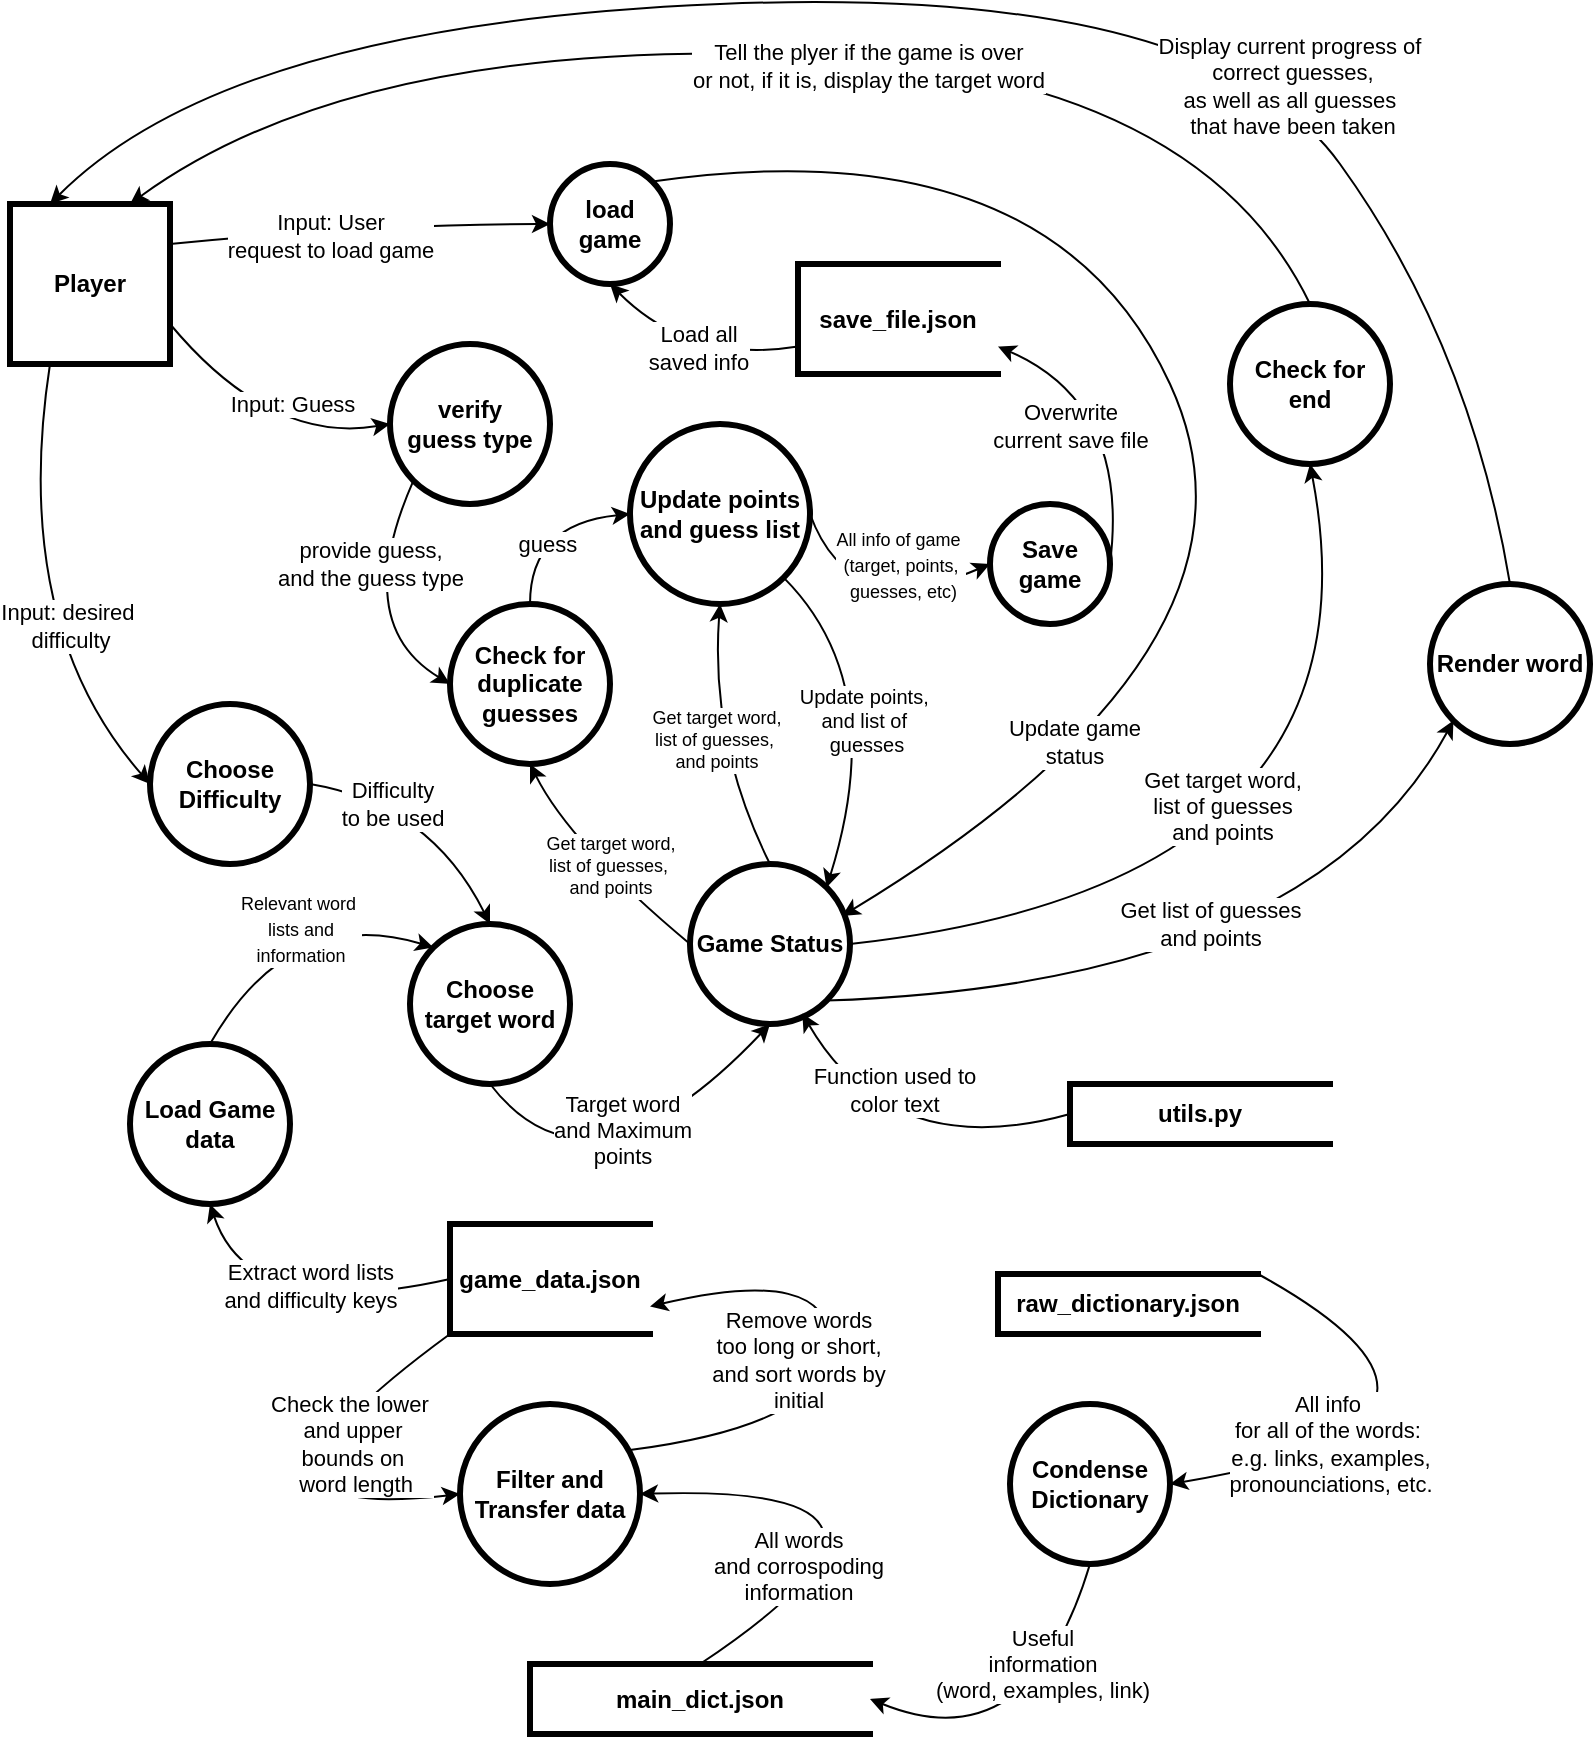 <mxfile version="26.1.3">
  <diagram name="Page-1" id="ywthNiMjYePhlFCz2Uhy">
    <mxGraphModel dx="1036" dy="682" grid="1" gridSize="10" guides="1" tooltips="1" connect="1" arrows="1" fold="1" page="1" pageScale="1" pageWidth="827" pageHeight="1169" math="0" shadow="0">
      <root>
        <mxCell id="0" />
        <mxCell id="1" parent="0" />
        <mxCell id="BWCX3i24N0bs6A5otOJ9-1" value="Player" style="whiteSpace=wrap;html=1;aspect=fixed;fontStyle=1;fillColor=light-dark(#FFFFFF,#FF6666);strokeWidth=3;" parent="1" vertex="1">
          <mxGeometry x="20" y="230" width="80" height="80" as="geometry" />
        </mxCell>
        <mxCell id="BWCX3i24N0bs6A5otOJ9-2" value="Choose&lt;div&gt;Difficulty&lt;/div&gt;" style="ellipse;whiteSpace=wrap;html=1;aspect=fixed;fontStyle=1;strokeColor=light-dark(#000000,#FFFFFF);fillColor=light-dark(#FFFFFF,#B266FF);strokeWidth=3;" parent="1" vertex="1">
          <mxGeometry x="90" y="480" width="80" height="80" as="geometry" />
        </mxCell>
        <mxCell id="BWCX3i24N0bs6A5otOJ9-4" value="Load Game data" style="ellipse;whiteSpace=wrap;html=1;aspect=fixed;fontStyle=1;strokeColor=light-dark(#000000,#FFFFFF);fillColor=light-dark(#FFFFFF,#B266FF);strokeWidth=3;" parent="1" vertex="1">
          <mxGeometry x="80" y="650" width="80" height="80" as="geometry" />
        </mxCell>
        <mxCell id="BWCX3i24N0bs6A5otOJ9-5" value="Check for end" style="ellipse;whiteSpace=wrap;html=1;aspect=fixed;fontStyle=1;fillColor=light-dark(#FFFFFF,#FF66B3);strokeWidth=3;" parent="1" vertex="1">
          <mxGeometry x="630" y="280" width="80" height="80" as="geometry" />
        </mxCell>
        <mxCell id="BWCX3i24N0bs6A5otOJ9-7" value="Render word" style="ellipse;whiteSpace=wrap;html=1;aspect=fixed;fontStyle=1;fillColor=light-dark(#FFFFFF,#FF66B3);strokeWidth=3;" parent="1" vertex="1">
          <mxGeometry x="730" y="420" width="80" height="80" as="geometry" />
        </mxCell>
        <mxCell id="BWCX3i24N0bs6A5otOJ9-8" value="Game Status" style="ellipse;whiteSpace=wrap;html=1;aspect=fixed;fontStyle=1;fillColor=light-dark(#FFFFFF,#FF66B3);strokeWidth=3;" parent="1" vertex="1">
          <mxGeometry x="360" y="560" width="80" height="80" as="geometry" />
        </mxCell>
        <mxCell id="BWCX3i24N0bs6A5otOJ9-13" value="game_data.json" style="html=1;dashed=0;whiteSpace=wrap;shape=partialRectangle;right=0;fontStyle=1;strokeColor=light-dark(#000000,#FFFFFF);fillColor=light-dark(#FFFFFF,#B266FF);strokeWidth=3;" parent="1" vertex="1">
          <mxGeometry x="240" y="740" width="100" height="55" as="geometry" />
        </mxCell>
        <mxCell id="BWCX3i24N0bs6A5otOJ9-17" value="" style="curved=1;endArrow=classic;html=1;rounded=0;exitX=0;exitY=0.5;exitDx=0;exitDy=0;entryX=0.5;entryY=1;entryDx=0;entryDy=0;" parent="1" source="BWCX3i24N0bs6A5otOJ9-13" target="BWCX3i24N0bs6A5otOJ9-4" edge="1">
          <mxGeometry width="50" height="50" relative="1" as="geometry">
            <mxPoint x="130" y="825" as="sourcePoint" />
            <mxPoint x="250" y="840" as="targetPoint" />
            <Array as="points">
              <mxPoint x="140" y="790" />
            </Array>
          </mxGeometry>
        </mxCell>
        <mxCell id="BWCX3i24N0bs6A5otOJ9-19" value="Extract word lists&lt;div&gt;and difficulty keys&lt;/div&gt;" style="edgeLabel;html=1;align=center;verticalAlign=middle;resizable=0;points=[];" parent="BWCX3i24N0bs6A5otOJ9-17" vertex="1" connectable="0">
          <mxGeometry x="0.2" y="-4" relative="1" as="geometry">
            <mxPoint x="28" y="-15" as="offset" />
          </mxGeometry>
        </mxCell>
        <mxCell id="BWCX3i24N0bs6A5otOJ9-20" value="" style="curved=1;endArrow=classic;html=1;rounded=0;exitX=0.25;exitY=1;exitDx=0;exitDy=0;entryX=0;entryY=0.5;entryDx=0;entryDy=0;" parent="1" source="BWCX3i24N0bs6A5otOJ9-1" target="BWCX3i24N0bs6A5otOJ9-2" edge="1">
          <mxGeometry width="50" height="50" relative="1" as="geometry">
            <mxPoint x="170" y="380" as="sourcePoint" />
            <mxPoint x="290" y="370" as="targetPoint" />
            <Array as="points">
              <mxPoint x="20" y="440" />
            </Array>
          </mxGeometry>
        </mxCell>
        <mxCell id="BWCX3i24N0bs6A5otOJ9-23" value="&lt;font&gt;Input: desired&amp;nbsp;&lt;/font&gt;&lt;div&gt;&lt;font&gt;difficulty&lt;/font&gt;&lt;/div&gt;" style="edgeLabel;html=1;align=center;verticalAlign=middle;resizable=0;points=[];rotation=0;" parent="BWCX3i24N0bs6A5otOJ9-20" vertex="1" connectable="0">
          <mxGeometry x="-0.274" y="-3" relative="1" as="geometry">
            <mxPoint x="26" y="46" as="offset" />
          </mxGeometry>
        </mxCell>
        <mxCell id="BWCX3i24N0bs6A5otOJ9-24" value="" style="curved=1;endArrow=classic;html=1;rounded=0;exitX=0.5;exitY=1;exitDx=0;exitDy=0;entryX=0.5;entryY=1;entryDx=0;entryDy=0;" parent="1" source="9hSV8TDn2q9NOghADnLz-5" target="BWCX3i24N0bs6A5otOJ9-8" edge="1">
          <mxGeometry width="50" height="50" relative="1" as="geometry">
            <mxPoint x="280" y="675" as="sourcePoint" />
            <mxPoint x="386" y="713" as="targetPoint" />
            <Array as="points">
              <mxPoint x="310" y="735" />
            </Array>
          </mxGeometry>
        </mxCell>
        <mxCell id="BWCX3i24N0bs6A5otOJ9-25" value="Target word&lt;div&gt;and Maximum&lt;/div&gt;&lt;div&gt;points&lt;/div&gt;" style="edgeLabel;html=1;align=center;verticalAlign=middle;resizable=0;points=[];" parent="BWCX3i24N0bs6A5otOJ9-24" vertex="1" connectable="0">
          <mxGeometry x="0.108" y="8" relative="1" as="geometry">
            <mxPoint x="-3" y="-11" as="offset" />
          </mxGeometry>
        </mxCell>
        <mxCell id="BWCX3i24N0bs6A5otOJ9-26" value="" style="curved=1;endArrow=classic;html=1;rounded=0;exitX=1;exitY=0.75;exitDx=0;exitDy=0;entryX=0;entryY=0.5;entryDx=0;entryDy=0;" parent="1" source="BWCX3i24N0bs6A5otOJ9-1" target="9hSV8TDn2q9NOghADnLz-1" edge="1">
          <mxGeometry width="50" height="50" relative="1" as="geometry">
            <mxPoint x="160" y="350" as="sourcePoint" />
            <mxPoint x="280" y="270" as="targetPoint" />
            <Array as="points">
              <mxPoint x="150" y="350" />
            </Array>
          </mxGeometry>
        </mxCell>
        <mxCell id="BWCX3i24N0bs6A5otOJ9-27" value="Input: Guess" style="edgeLabel;html=1;align=center;verticalAlign=middle;resizable=0;points=[];" parent="BWCX3i24N0bs6A5otOJ9-26" vertex="1" connectable="0">
          <mxGeometry x="0.198" y="-23" relative="1" as="geometry">
            <mxPoint x="2" y="-42" as="offset" />
          </mxGeometry>
        </mxCell>
        <mxCell id="BWCX3i24N0bs6A5otOJ9-30" value="" style="curved=1;endArrow=classic;html=1;rounded=0;entryX=0.5;entryY=1;entryDx=0;entryDy=0;exitX=0;exitY=0.5;exitDx=0;exitDy=0;" parent="1" source="BWCX3i24N0bs6A5otOJ9-8" target="9hSV8TDn2q9NOghADnLz-2" edge="1">
          <mxGeometry width="50" height="50" relative="1" as="geometry">
            <mxPoint x="450" y="560" as="sourcePoint" />
            <mxPoint x="354" y="520" as="targetPoint" />
            <Array as="points">
              <mxPoint x="300" y="550" />
            </Array>
          </mxGeometry>
        </mxCell>
        <mxCell id="BWCX3i24N0bs6A5otOJ9-32" value="Get target word,&lt;br&gt;list of guesses,&amp;nbsp;&lt;div&gt;and points&lt;/div&gt;" style="edgeLabel;html=1;align=center;verticalAlign=middle;resizable=0;points=[];fontSize=9;" parent="BWCX3i24N0bs6A5otOJ9-30" vertex="1" connectable="0">
          <mxGeometry x="-0.089" y="8" relative="1" as="geometry">
            <mxPoint x="8" y="-10" as="offset" />
          </mxGeometry>
        </mxCell>
        <mxCell id="BWCX3i24N0bs6A5otOJ9-33" value="" style="curved=1;endArrow=classic;html=1;rounded=0;exitX=1;exitY=0.5;exitDx=0;exitDy=0;entryX=0.5;entryY=1;entryDx=0;entryDy=0;" parent="1" source="BWCX3i24N0bs6A5otOJ9-8" target="BWCX3i24N0bs6A5otOJ9-5" edge="1">
          <mxGeometry width="50" height="50" relative="1" as="geometry">
            <mxPoint x="470" y="625" as="sourcePoint" />
            <mxPoint x="590" y="615" as="targetPoint" />
            <Array as="points">
              <mxPoint x="710" y="570" />
            </Array>
          </mxGeometry>
        </mxCell>
        <mxCell id="BWCX3i24N0bs6A5otOJ9-34" value="Get target word,&lt;div&gt;list of guesses&lt;/div&gt;&lt;div&gt;and points&lt;/div&gt;" style="edgeLabel;html=1;align=center;verticalAlign=middle;resizable=0;points=[];" parent="BWCX3i24N0bs6A5otOJ9-33" vertex="1" connectable="0">
          <mxGeometry x="0.083" y="-11" relative="1" as="geometry">
            <mxPoint x="-77" y="-51" as="offset" />
          </mxGeometry>
        </mxCell>
        <mxCell id="BWCX3i24N0bs6A5otOJ9-35" value="" style="curved=1;endArrow=classic;html=1;rounded=0;exitX=0.5;exitY=0;exitDx=0;exitDy=0;entryX=0.75;entryY=0;entryDx=0;entryDy=0;" parent="1" source="BWCX3i24N0bs6A5otOJ9-5" target="BWCX3i24N0bs6A5otOJ9-1" edge="1">
          <mxGeometry width="50" height="50" relative="1" as="geometry">
            <mxPoint x="650" y="410" as="sourcePoint" />
            <mxPoint x="210" y="230" as="targetPoint" />
            <Array as="points">
              <mxPoint x="612" y="160" />
              <mxPoint x="190" y="150" />
            </Array>
          </mxGeometry>
        </mxCell>
        <mxCell id="BWCX3i24N0bs6A5otOJ9-36" value="Tell the plyer if the game is over&lt;div&gt;or not, if it is, display the target word&lt;/div&gt;" style="edgeLabel;html=1;align=center;verticalAlign=middle;resizable=0;points=[];" parent="BWCX3i24N0bs6A5otOJ9-35" vertex="1" connectable="0">
          <mxGeometry x="0.074" relative="1" as="geometry">
            <mxPoint x="75" y="6" as="offset" />
          </mxGeometry>
        </mxCell>
        <mxCell id="BWCX3i24N0bs6A5otOJ9-37" value="" style="curved=1;endArrow=classic;html=1;rounded=0;entryX=0;entryY=1;entryDx=0;entryDy=0;exitX=1;exitY=1;exitDx=0;exitDy=0;" parent="1" source="BWCX3i24N0bs6A5otOJ9-8" target="BWCX3i24N0bs6A5otOJ9-7" edge="1">
          <mxGeometry width="50" height="50" relative="1" as="geometry">
            <mxPoint x="420" y="675" as="sourcePoint" />
            <mxPoint x="540" y="665" as="targetPoint" />
            <Array as="points">
              <mxPoint x="670" y="620" />
            </Array>
          </mxGeometry>
        </mxCell>
        <mxCell id="BWCX3i24N0bs6A5otOJ9-38" value="Get list of guesses&lt;div&gt;and points&lt;/div&gt;" style="edgeLabel;html=1;align=center;verticalAlign=middle;resizable=0;points=[];" parent="BWCX3i24N0bs6A5otOJ9-37" vertex="1" connectable="0">
          <mxGeometry x="-0.307" y="20" relative="1" as="geometry">
            <mxPoint x="56" y="-14" as="offset" />
          </mxGeometry>
        </mxCell>
        <mxCell id="BWCX3i24N0bs6A5otOJ9-39" value="" style="curved=1;endArrow=classic;html=1;rounded=0;entryX=0.25;entryY=0;entryDx=0;entryDy=0;exitX=0.5;exitY=0;exitDx=0;exitDy=0;" parent="1" source="BWCX3i24N0bs6A5otOJ9-7" target="BWCX3i24N0bs6A5otOJ9-1" edge="1">
          <mxGeometry width="50" height="50" relative="1" as="geometry">
            <mxPoint x="400" y="595" as="sourcePoint" />
            <mxPoint x="90" y="325" as="targetPoint" />
            <Array as="points">
              <mxPoint x="750" y="300" />
              <mxPoint x="620" y="120" />
              <mxPoint x="130" y="140" />
            </Array>
          </mxGeometry>
        </mxCell>
        <mxCell id="BWCX3i24N0bs6A5otOJ9-40" value="Display current progress of&amp;nbsp;&lt;div&gt;correct guesses,&lt;div&gt;as well as all guesses&amp;nbsp;&lt;/div&gt;&lt;div&gt;that have been taken&lt;/div&gt;&lt;/div&gt;" style="edgeLabel;html=1;align=center;verticalAlign=middle;resizable=0;points=[];" parent="BWCX3i24N0bs6A5otOJ9-39" vertex="1" connectable="0">
          <mxGeometry x="-0.22" y="-2" relative="1" as="geometry">
            <mxPoint x="72" y="51" as="offset" />
          </mxGeometry>
        </mxCell>
        <mxCell id="9hSV8TDn2q9NOghADnLz-1" value="&lt;div&gt;verify&lt;/div&gt;guess type" style="ellipse;whiteSpace=wrap;html=1;aspect=fixed;fontStyle=1;fillColor=light-dark(#FFFFFF,#66B2FF);strokeWidth=3;" parent="1" vertex="1">
          <mxGeometry x="210" y="300" width="80" height="80" as="geometry" />
        </mxCell>
        <mxCell id="9hSV8TDn2q9NOghADnLz-2" value="Check for&lt;div&gt;duplicate guesses&lt;/div&gt;" style="ellipse;whiteSpace=wrap;html=1;aspect=fixed;fontStyle=1;fillColor=light-dark(#FFFFFF,#66B2FF);strokeWidth=3;" parent="1" vertex="1">
          <mxGeometry x="240" y="430" width="80" height="80" as="geometry" />
        </mxCell>
        <mxCell id="9hSV8TDn2q9NOghADnLz-6" value="" style="curved=1;endArrow=classic;html=1;rounded=0;exitX=1;exitY=0.5;exitDx=0;exitDy=0;entryX=0.5;entryY=0;entryDx=0;entryDy=0;" parent="1" source="BWCX3i24N0bs6A5otOJ9-2" target="9hSV8TDn2q9NOghADnLz-5" edge="1">
          <mxGeometry width="50" height="50" relative="1" as="geometry">
            <mxPoint x="260" y="590" as="sourcePoint" />
            <mxPoint x="426" y="713" as="targetPoint" />
            <Array as="points">
              <mxPoint x="230" y="530" />
            </Array>
          </mxGeometry>
        </mxCell>
        <mxCell id="9hSV8TDn2q9NOghADnLz-8" value="Difficulty&lt;div&gt;to be used&lt;/div&gt;" style="edgeLabel;html=1;align=center;verticalAlign=middle;resizable=0;points=[];" parent="9hSV8TDn2q9NOghADnLz-6" vertex="1" connectable="0">
          <mxGeometry x="-0.182" y="4" relative="1" as="geometry">
            <mxPoint x="-12" y="5" as="offset" />
          </mxGeometry>
        </mxCell>
        <mxCell id="9hSV8TDn2q9NOghADnLz-5" value="Choose&lt;div&gt;target word&lt;/div&gt;" style="ellipse;whiteSpace=wrap;html=1;aspect=fixed;fontStyle=1;strokeColor=light-dark(#000000,#FFFFFF);fillColor=light-dark(#FFFFFF,#B266FF);strokeWidth=3;" parent="1" vertex="1">
          <mxGeometry x="220" y="590" width="80" height="80" as="geometry" />
        </mxCell>
        <mxCell id="9hSV8TDn2q9NOghADnLz-10" value="" style="curved=1;endArrow=classic;html=1;rounded=0;entryX=0;entryY=0;entryDx=0;entryDy=0;exitX=0.5;exitY=0;exitDx=0;exitDy=0;" parent="1" source="BWCX3i24N0bs6A5otOJ9-4" target="9hSV8TDn2q9NOghADnLz-5" edge="1">
          <mxGeometry width="50" height="50" relative="1" as="geometry">
            <mxPoint x="230" y="740" as="sourcePoint" />
            <mxPoint x="230" y="660" as="targetPoint" />
            <Array as="points">
              <mxPoint x="160" y="580" />
            </Array>
          </mxGeometry>
        </mxCell>
        <mxCell id="9hSV8TDn2q9NOghADnLz-12" value="&lt;font style=&quot;font-size: 9px;&quot;&gt;Relevant&amp;nbsp;&lt;/font&gt;&lt;span style=&quot;font-size: 9px; background-color: light-dark(#ffffff, var(--ge-dark-color, #121212)); color: light-dark(rgb(0, 0, 0), rgb(255, 255, 255));&quot;&gt;word&amp;nbsp;&lt;/span&gt;&lt;div&gt;&lt;span style=&quot;font-size: 9px; background-color: light-dark(#ffffff, var(--ge-dark-color, #121212)); color: light-dark(rgb(0, 0, 0), rgb(255, 255, 255));&quot;&gt;lists and&lt;/span&gt;&lt;div&gt;&lt;font style=&quot;font-size: 9px;&quot;&gt;information&lt;/font&gt;&lt;/div&gt;&lt;/div&gt;" style="edgeLabel;html=1;align=center;verticalAlign=middle;resizable=0;points=[];" parent="9hSV8TDn2q9NOghADnLz-10" vertex="1" connectable="0">
          <mxGeometry x="0.128" y="-6" relative="1" as="geometry">
            <mxPoint y="4" as="offset" />
          </mxGeometry>
        </mxCell>
        <mxCell id="9hSV8TDn2q9NOghADnLz-15" value="Update points&lt;div&gt;and guess list&lt;/div&gt;" style="ellipse;whiteSpace=wrap;html=1;aspect=fixed;fontStyle=1;fillColor=light-dark(#FFFFFF,#66B2FF);strokeWidth=3;" parent="1" vertex="1">
          <mxGeometry x="330" y="340" width="90" height="90" as="geometry" />
        </mxCell>
        <mxCell id="9hSV8TDn2q9NOghADnLz-18" value="" style="curved=1;endArrow=classic;html=1;rounded=0;entryX=0;entryY=0.5;entryDx=0;entryDy=0;exitX=0.5;exitY=0;exitDx=0;exitDy=0;" parent="1" source="9hSV8TDn2q9NOghADnLz-2" target="9hSV8TDn2q9NOghADnLz-15" edge="1">
          <mxGeometry width="50" height="50" relative="1" as="geometry">
            <mxPoint x="370" y="340" as="sourcePoint" />
            <mxPoint x="400" y="340" as="targetPoint" />
            <Array as="points">
              <mxPoint x="280" y="390" />
            </Array>
          </mxGeometry>
        </mxCell>
        <mxCell id="9hSV8TDn2q9NOghADnLz-19" value="guess&amp;nbsp;" style="edgeLabel;html=1;align=center;verticalAlign=middle;resizable=0;points=[];" parent="9hSV8TDn2q9NOghADnLz-18" vertex="1" connectable="0">
          <mxGeometry x="0.366" y="6" relative="1" as="geometry">
            <mxPoint x="-11" y="18" as="offset" />
          </mxGeometry>
        </mxCell>
        <mxCell id="9hSV8TDn2q9NOghADnLz-20" value="" style="curved=1;endArrow=classic;html=1;rounded=0;entryX=0;entryY=0.5;entryDx=0;entryDy=0;exitX=0;exitY=1;exitDx=0;exitDy=0;" parent="1" source="9hSV8TDn2q9NOghADnLz-1" target="9hSV8TDn2q9NOghADnLz-2" edge="1">
          <mxGeometry width="50" height="50" relative="1" as="geometry">
            <mxPoint x="210" y="470" as="sourcePoint" />
            <mxPoint x="210" y="390" as="targetPoint" />
            <Array as="points">
              <mxPoint x="190" y="440" />
            </Array>
          </mxGeometry>
        </mxCell>
        <mxCell id="9hSV8TDn2q9NOghADnLz-22" value="provide guess,&lt;div&gt;and the guess type&lt;/div&gt;" style="edgeLabel;html=1;align=center;verticalAlign=middle;resizable=0;points=[];" parent="9hSV8TDn2q9NOghADnLz-20" vertex="1" connectable="0">
          <mxGeometry x="-0.432" y="13" relative="1" as="geometry">
            <mxPoint x="-18" y="1" as="offset" />
          </mxGeometry>
        </mxCell>
        <mxCell id="9hSV8TDn2q9NOghADnLz-23" value="" style="curved=1;endArrow=classic;html=1;rounded=0;entryX=0.5;entryY=1;entryDx=0;entryDy=0;exitX=0.5;exitY=0;exitDx=0;exitDy=0;" parent="1" source="BWCX3i24N0bs6A5otOJ9-8" target="9hSV8TDn2q9NOghADnLz-15" edge="1">
          <mxGeometry width="50" height="50" relative="1" as="geometry">
            <mxPoint x="430" y="550" as="sourcePoint" />
            <mxPoint x="350" y="460" as="targetPoint" />
            <Array as="points">
              <mxPoint x="370" y="500" />
            </Array>
          </mxGeometry>
        </mxCell>
        <mxCell id="9hSV8TDn2q9NOghADnLz-24" value="Get target word,&lt;br&gt;list of guesses,&amp;nbsp;&lt;div&gt;and points&lt;/div&gt;" style="edgeLabel;html=1;align=center;verticalAlign=middle;resizable=0;points=[];fontSize=9;" parent="9hSV8TDn2q9NOghADnLz-23" vertex="1" connectable="0">
          <mxGeometry x="-0.089" y="8" relative="1" as="geometry">
            <mxPoint x="8" y="-10" as="offset" />
          </mxGeometry>
        </mxCell>
        <mxCell id="9hSV8TDn2q9NOghADnLz-25" value="" style="curved=1;endArrow=classic;html=1;rounded=0;entryX=1;entryY=0;entryDx=0;entryDy=0;exitX=1;exitY=1;exitDx=0;exitDy=0;" parent="1" source="9hSV8TDn2q9NOghADnLz-15" target="BWCX3i24N0bs6A5otOJ9-8" edge="1">
          <mxGeometry width="50" height="50" relative="1" as="geometry">
            <mxPoint x="470" y="410" as="sourcePoint" />
            <mxPoint x="480" y="510" as="targetPoint" />
            <Array as="points">
              <mxPoint x="460" y="470" />
            </Array>
          </mxGeometry>
        </mxCell>
        <mxCell id="9hSV8TDn2q9NOghADnLz-26" value="Update points,&amp;nbsp;&lt;div&gt;and&amp;nbsp;&lt;span style=&quot;background-color: light-dark(#ffffff, var(--ge-dark-color, #121212)); color: light-dark(rgb(0, 0, 0), rgb(255, 255, 255));&quot;&gt;list of&amp;nbsp;&lt;/span&gt;&lt;div&gt;guesses&lt;/div&gt;&lt;/div&gt;" style="edgeLabel;html=1;align=center;verticalAlign=middle;resizable=0;points=[];fontSize=10;" parent="9hSV8TDn2q9NOghADnLz-25" vertex="1" connectable="0">
          <mxGeometry x="-0.227" y="-22" relative="1" as="geometry">
            <mxPoint x="7" y="6" as="offset" />
          </mxGeometry>
        </mxCell>
        <mxCell id="9hSV8TDn2q9NOghADnLz-27" value="save_file.json" style="html=1;dashed=0;whiteSpace=wrap;shape=partialRectangle;right=0;fontStyle=1;fillColor=light-dark(#FFFFFF,#FFB366);strokeWidth=3;" parent="1" vertex="1">
          <mxGeometry x="414" y="260" width="100" height="55" as="geometry" />
        </mxCell>
        <mxCell id="9hSV8TDn2q9NOghADnLz-29" value="load&lt;div&gt;game&lt;/div&gt;" style="ellipse;whiteSpace=wrap;html=1;aspect=fixed;fontStyle=1;fillColor=light-dark(#FFFFFF,#FFB366);strokeWidth=3;" parent="1" vertex="1">
          <mxGeometry x="290" y="210" width="60" height="60" as="geometry" />
        </mxCell>
        <mxCell id="9hSV8TDn2q9NOghADnLz-34" value="Save&lt;div&gt;game&lt;/div&gt;" style="ellipse;whiteSpace=wrap;html=1;aspect=fixed;fontStyle=1;fillColor=light-dark(#FFFFFF,#FFB366);strokeWidth=3;" parent="1" vertex="1">
          <mxGeometry x="510" y="380" width="60" height="60" as="geometry" />
        </mxCell>
        <mxCell id="9hSV8TDn2q9NOghADnLz-35" value="" style="curved=1;endArrow=classic;html=1;rounded=0;exitX=1;exitY=0.25;exitDx=0;exitDy=0;entryX=0;entryY=0.5;entryDx=0;entryDy=0;" parent="1" source="BWCX3i24N0bs6A5otOJ9-1" target="9hSV8TDn2q9NOghADnLz-29" edge="1">
          <mxGeometry width="50" height="50" relative="1" as="geometry">
            <mxPoint x="170" y="300" as="sourcePoint" />
            <mxPoint x="290" y="290" as="targetPoint" />
            <Array as="points">
              <mxPoint x="200" y="240" />
            </Array>
          </mxGeometry>
        </mxCell>
        <mxCell id="9hSV8TDn2q9NOghADnLz-44" value="Input: User&lt;div&gt;request to load game&lt;/div&gt;" style="edgeLabel;html=1;align=center;verticalAlign=middle;resizable=0;points=[];" parent="9hSV8TDn2q9NOghADnLz-35" vertex="1" connectable="0">
          <mxGeometry x="0.127" y="-15" relative="1" as="geometry">
            <mxPoint x="-27" y="-9" as="offset" />
          </mxGeometry>
        </mxCell>
        <mxCell id="9hSV8TDn2q9NOghADnLz-40" value="" style="curved=1;endArrow=classic;html=1;rounded=0;entryX=1;entryY=0.75;entryDx=0;entryDy=0;exitX=1;exitY=0.5;exitDx=0;exitDy=0;" parent="1" source="9hSV8TDn2q9NOghADnLz-34" target="9hSV8TDn2q9NOghADnLz-27" edge="1">
          <mxGeometry width="50" height="50" relative="1" as="geometry">
            <mxPoint x="550" y="380" as="sourcePoint" />
            <mxPoint x="550" y="300" as="targetPoint" />
            <Array as="points">
              <mxPoint x="580" y="330" />
            </Array>
          </mxGeometry>
        </mxCell>
        <mxCell id="9hSV8TDn2q9NOghADnLz-48" value="Overwrite&lt;div&gt;current save file&lt;/div&gt;" style="edgeLabel;html=1;align=center;verticalAlign=middle;resizable=0;points=[];" parent="9hSV8TDn2q9NOghADnLz-40" vertex="1" connectable="0">
          <mxGeometry x="0.114" y="10" relative="1" as="geometry">
            <mxPoint x="-22" y="3" as="offset" />
          </mxGeometry>
        </mxCell>
        <mxCell id="9hSV8TDn2q9NOghADnLz-41" value="" style="curved=1;endArrow=classic;html=1;rounded=0;exitX=1;exitY=0.5;exitDx=0;exitDy=0;entryX=0;entryY=0.5;entryDx=0;entryDy=0;" parent="1" source="9hSV8TDn2q9NOghADnLz-15" target="9hSV8TDn2q9NOghADnLz-34" edge="1">
          <mxGeometry width="50" height="50" relative="1" as="geometry">
            <mxPoint x="430" y="380" as="sourcePoint" />
            <mxPoint x="550" y="370" as="targetPoint" />
            <Array as="points">
              <mxPoint x="440" y="440" />
            </Array>
          </mxGeometry>
        </mxCell>
        <mxCell id="9hSV8TDn2q9NOghADnLz-43" value="&lt;font style=&quot;font-size: 9px;&quot;&gt;All info&amp;nbsp;&lt;/font&gt;&lt;span style=&quot;font-size: 9px; background-color: light-dark(#ffffff, var(--ge-dark-color, #121212)); color: light-dark(rgb(0, 0, 0), rgb(255, 255, 255));&quot;&gt;of game&amp;nbsp;&lt;/span&gt;&lt;div&gt;&lt;font style=&quot;font-size: 9px;&quot;&gt;(target, points,&lt;/font&gt;&lt;/div&gt;&lt;div&gt;&lt;font style=&quot;font-size: 9px;&quot;&gt;&amp;nbsp;guesses, etc)&lt;/font&gt;&lt;/div&gt;" style="edgeLabel;html=1;align=center;verticalAlign=middle;resizable=0;points=[];" parent="9hSV8TDn2q9NOghADnLz-41" vertex="1" connectable="0">
          <mxGeometry x="0.445" y="3" relative="1" as="geometry">
            <mxPoint x="-10" y="-12" as="offset" />
          </mxGeometry>
        </mxCell>
        <mxCell id="9hSV8TDn2q9NOghADnLz-46" value="" style="curved=1;endArrow=classic;html=1;rounded=0;entryX=0.5;entryY=1;entryDx=0;entryDy=0;exitX=0;exitY=0.75;exitDx=0;exitDy=0;" parent="1" source="9hSV8TDn2q9NOghADnLz-27" target="9hSV8TDn2q9NOghADnLz-29" edge="1">
          <mxGeometry width="50" height="50" relative="1" as="geometry">
            <mxPoint x="400" y="240" as="sourcePoint" />
            <mxPoint x="520" y="230" as="targetPoint" />
            <Array as="points">
              <mxPoint x="360" y="310" />
            </Array>
          </mxGeometry>
        </mxCell>
        <mxCell id="9hSV8TDn2q9NOghADnLz-47" value="Load all&lt;div&gt;saved&amp;nbsp;&lt;span style=&quot;background-color: light-dark(#ffffff, var(--ge-dark-color, #121212)); color: light-dark(rgb(0, 0, 0), rgb(255, 255, 255));&quot;&gt;info&lt;/span&gt;&lt;/div&gt;" style="edgeLabel;html=1;align=center;verticalAlign=middle;resizable=0;points=[];" parent="9hSV8TDn2q9NOghADnLz-46" vertex="1" connectable="0">
          <mxGeometry x="-0.097" y="-8" relative="1" as="geometry">
            <mxPoint as="offset" />
          </mxGeometry>
        </mxCell>
        <mxCell id="9hSV8TDn2q9NOghADnLz-49" value="" style="curved=1;endArrow=classic;html=1;rounded=0;exitX=1;exitY=0;exitDx=0;exitDy=0;entryX=0.95;entryY=0.325;entryDx=0;entryDy=0;entryPerimeter=0;" parent="1" source="9hSV8TDn2q9NOghADnLz-29" target="BWCX3i24N0bs6A5otOJ9-8" edge="1">
          <mxGeometry width="50" height="50" relative="1" as="geometry">
            <mxPoint x="430" y="230" as="sourcePoint" />
            <mxPoint x="460" y="590" as="targetPoint" />
            <Array as="points">
              <mxPoint x="540" y="190" />
              <mxPoint x="660" y="450" />
            </Array>
          </mxGeometry>
        </mxCell>
        <mxCell id="9hSV8TDn2q9NOghADnLz-50" value="Update game&lt;div&gt;status&lt;/div&gt;" style="edgeLabel;html=1;align=center;verticalAlign=middle;resizable=0;points=[];" parent="9hSV8TDn2q9NOghADnLz-49" vertex="1" connectable="0">
          <mxGeometry x="0.421" y="-42" relative="1" as="geometry">
            <mxPoint x="-48" y="61" as="offset" />
          </mxGeometry>
        </mxCell>
        <mxCell id="9hSV8TDn2q9NOghADnLz-51" value="raw_dictionary.json" style="html=1;dashed=0;whiteSpace=wrap;shape=partialRectangle;right=0;fontStyle=1;fillColor=light-dark(#FFFFFF,#6666FF);strokeWidth=3;" parent="1" vertex="1">
          <mxGeometry x="514" y="765" width="130" height="30" as="geometry" />
        </mxCell>
        <mxCell id="9hSV8TDn2q9NOghADnLz-52" value="Condense&lt;div&gt;Dictionary&lt;/div&gt;" style="ellipse;whiteSpace=wrap;html=1;aspect=fixed;fontStyle=1;fillColor=light-dark(#FFFFFF,#6666FF);strokeWidth=3;" parent="1" vertex="1">
          <mxGeometry x="520" y="830" width="80" height="80" as="geometry" />
        </mxCell>
        <mxCell id="9hSV8TDn2q9NOghADnLz-53" value="" style="curved=1;endArrow=classic;html=1;rounded=0;entryX=1;entryY=0.5;entryDx=0;entryDy=0;exitX=1;exitY=0;exitDx=0;exitDy=0;" parent="1" source="9hSV8TDn2q9NOghADnLz-51" target="9hSV8TDn2q9NOghADnLz-52" edge="1">
          <mxGeometry width="50" height="50" relative="1" as="geometry">
            <mxPoint x="540" y="930" as="sourcePoint" />
            <mxPoint x="660" y="920" as="targetPoint" />
            <Array as="points">
              <mxPoint x="780" y="840" />
            </Array>
          </mxGeometry>
        </mxCell>
        <mxCell id="9hSV8TDn2q9NOghADnLz-54" value="All info&amp;nbsp;&lt;div&gt;for all of the words:&amp;nbsp;&lt;/div&gt;&lt;div&gt;e.g. links, examples,&lt;div&gt;pronounciations, etc.&lt;/div&gt;&lt;/div&gt;" style="edgeLabel;html=1;align=center;verticalAlign=middle;resizable=0;points=[];" parent="9hSV8TDn2q9NOghADnLz-53" vertex="1" connectable="0">
          <mxGeometry x="-0.266" y="-16" relative="1" as="geometry">
            <mxPoint x="-65" y="11" as="offset" />
          </mxGeometry>
        </mxCell>
        <mxCell id="9hSV8TDn2q9NOghADnLz-55" value="main_dict.json" style="html=1;dashed=0;whiteSpace=wrap;shape=partialRectangle;right=0;fontStyle=1;fillColor=light-dark(#FFFFFF,#6666FF);strokeWidth=3;" parent="1" vertex="1">
          <mxGeometry x="280" y="960" width="170" height="35" as="geometry" />
        </mxCell>
        <mxCell id="9hSV8TDn2q9NOghADnLz-58" value="" style="curved=1;endArrow=classic;html=1;rounded=0;entryX=1;entryY=0.5;entryDx=0;entryDy=0;exitX=0.5;exitY=1;exitDx=0;exitDy=0;" parent="1" source="9hSV8TDn2q9NOghADnLz-52" target="9hSV8TDn2q9NOghADnLz-55" edge="1">
          <mxGeometry width="50" height="50" relative="1" as="geometry">
            <mxPoint x="700" y="860" as="sourcePoint" />
            <mxPoint x="540" y="891.72" as="targetPoint" />
            <Array as="points">
              <mxPoint x="530" y="1010" />
            </Array>
          </mxGeometry>
        </mxCell>
        <mxCell id="9hSV8TDn2q9NOghADnLz-59" value="Useful&lt;div&gt;information&lt;/div&gt;&lt;div&gt;(word, examples, link)&lt;/div&gt;" style="edgeLabel;html=1;align=center;verticalAlign=middle;resizable=0;points=[];" parent="9hSV8TDn2q9NOghADnLz-58" vertex="1" connectable="0">
          <mxGeometry x="0.425" y="-15" relative="1" as="geometry">
            <mxPoint x="29" y="-24" as="offset" />
          </mxGeometry>
        </mxCell>
        <mxCell id="9hSV8TDn2q9NOghADnLz-60" value="Filter and&lt;div&gt;Transfer data&lt;/div&gt;" style="ellipse;whiteSpace=wrap;html=1;aspect=fixed;fontStyle=1;fillColor=light-dark(#FFFFFF,#6666FF);strokeWidth=3;" parent="1" vertex="1">
          <mxGeometry x="245" y="830" width="90" height="90" as="geometry" />
        </mxCell>
        <mxCell id="9hSV8TDn2q9NOghADnLz-61" value="" style="curved=1;endArrow=classic;html=1;rounded=0;exitX=0.5;exitY=0;exitDx=0;exitDy=0;entryX=1;entryY=0.5;entryDx=0;entryDy=0;" parent="1" source="9hSV8TDn2q9NOghADnLz-55" target="9hSV8TDn2q9NOghADnLz-60" edge="1">
          <mxGeometry width="50" height="50" relative="1" as="geometry">
            <mxPoint x="500" y="805" as="sourcePoint" />
            <mxPoint x="620" y="795" as="targetPoint" />
            <Array as="points">
              <mxPoint x="500" y="870" />
            </Array>
          </mxGeometry>
        </mxCell>
        <mxCell id="9hSV8TDn2q9NOghADnLz-62" value="All words&lt;div&gt;and corrospoding&lt;/div&gt;&lt;div&gt;information&lt;/div&gt;" style="edgeLabel;html=1;align=center;verticalAlign=middle;resizable=0;points=[];" parent="9hSV8TDn2q9NOghADnLz-61" vertex="1" connectable="0">
          <mxGeometry x="-0.352" y="13" relative="1" as="geometry">
            <mxPoint x="-32" y="20" as="offset" />
          </mxGeometry>
        </mxCell>
        <mxCell id="9hSV8TDn2q9NOghADnLz-63" value="" style="curved=1;endArrow=classic;html=1;rounded=0;entryX=1;entryY=0.75;entryDx=0;entryDy=0;exitX=0.944;exitY=0.256;exitDx=0;exitDy=0;exitPerimeter=0;" parent="1" source="9hSV8TDn2q9NOghADnLz-60" target="BWCX3i24N0bs6A5otOJ9-13" edge="1">
          <mxGeometry width="50" height="50" relative="1" as="geometry">
            <mxPoint x="380" y="780" as="sourcePoint" />
            <mxPoint x="500" y="770" as="targetPoint" />
            <Array as="points">
              <mxPoint x="430" y="840" />
              <mxPoint x="430" y="760" />
            </Array>
          </mxGeometry>
        </mxCell>
        <mxCell id="9hSV8TDn2q9NOghADnLz-65" value="Remove words&lt;div&gt;too long or short,&lt;/div&gt;&lt;div&gt;and sort words by&lt;/div&gt;&lt;div&gt;initial&lt;/div&gt;" style="edgeLabel;html=1;align=center;verticalAlign=middle;resizable=0;points=[];" parent="9hSV8TDn2q9NOghADnLz-63" vertex="1" connectable="0">
          <mxGeometry x="-0.02" y="14" relative="1" as="geometry">
            <mxPoint x="-2" y="1" as="offset" />
          </mxGeometry>
        </mxCell>
        <mxCell id="8cLotWQdzGzHUsloVdvt-1" value="" style="curved=1;endArrow=classic;html=1;rounded=0;exitX=0;exitY=1;exitDx=0;exitDy=0;entryX=0;entryY=0.5;entryDx=0;entryDy=0;" parent="1" source="BWCX3i24N0bs6A5otOJ9-13" target="9hSV8TDn2q9NOghADnLz-60" edge="1">
          <mxGeometry width="50" height="50" relative="1" as="geometry">
            <mxPoint x="190" y="807.5" as="sourcePoint" />
            <mxPoint x="208.18" y="919.32" as="targetPoint" />
            <Array as="points">
              <mxPoint x="110" y="890" />
            </Array>
          </mxGeometry>
        </mxCell>
        <mxCell id="8cLotWQdzGzHUsloVdvt-2" value="Check the lower&amp;nbsp;&lt;div&gt;and upper&lt;div&gt;bounds on&lt;/div&gt;&lt;div&gt;&amp;nbsp;word length&lt;/div&gt;&lt;/div&gt;" style="edgeLabel;html=1;align=center;verticalAlign=middle;resizable=0;points=[];" parent="8cLotWQdzGzHUsloVdvt-1" vertex="1" connectable="0">
          <mxGeometry x="-0.029" y="15" relative="1" as="geometry">
            <mxPoint x="58" y="-42" as="offset" />
          </mxGeometry>
        </mxCell>
        <mxCell id="9aDkSuc9sNoh80kWSkI4-1" value="utils.py" style="html=1;dashed=0;whiteSpace=wrap;shape=partialRectangle;right=0;fontStyle=1;fillColor=light-dark(#FFFFFF, #ff66b3);strokeWidth=3;" vertex="1" parent="1">
          <mxGeometry x="550" y="670" width="130" height="30" as="geometry" />
        </mxCell>
        <mxCell id="9aDkSuc9sNoh80kWSkI4-2" value="" style="curved=1;endArrow=classic;html=1;rounded=0;entryX=0.702;entryY=0.935;entryDx=0;entryDy=0;entryPerimeter=0;exitX=0;exitY=0.5;exitDx=0;exitDy=0;" edge="1" parent="1" source="9aDkSuc9sNoh80kWSkI4-1" target="BWCX3i24N0bs6A5otOJ9-8">
          <mxGeometry width="50" height="50" relative="1" as="geometry">
            <mxPoint x="410" y="690" as="sourcePoint" />
            <mxPoint x="530" y="680" as="targetPoint" />
            <Array as="points">
              <mxPoint x="460" y="710" />
            </Array>
          </mxGeometry>
        </mxCell>
        <mxCell id="9aDkSuc9sNoh80kWSkI4-3" value="Function used to&lt;div&gt;color text&lt;/div&gt;" style="edgeLabel;html=1;align=center;verticalAlign=middle;resizable=0;points=[];" vertex="1" connectable="0" parent="9aDkSuc9sNoh80kWSkI4-2">
          <mxGeometry x="0.385" y="-20" relative="1" as="geometry">
            <mxPoint as="offset" />
          </mxGeometry>
        </mxCell>
      </root>
    </mxGraphModel>
  </diagram>
</mxfile>
